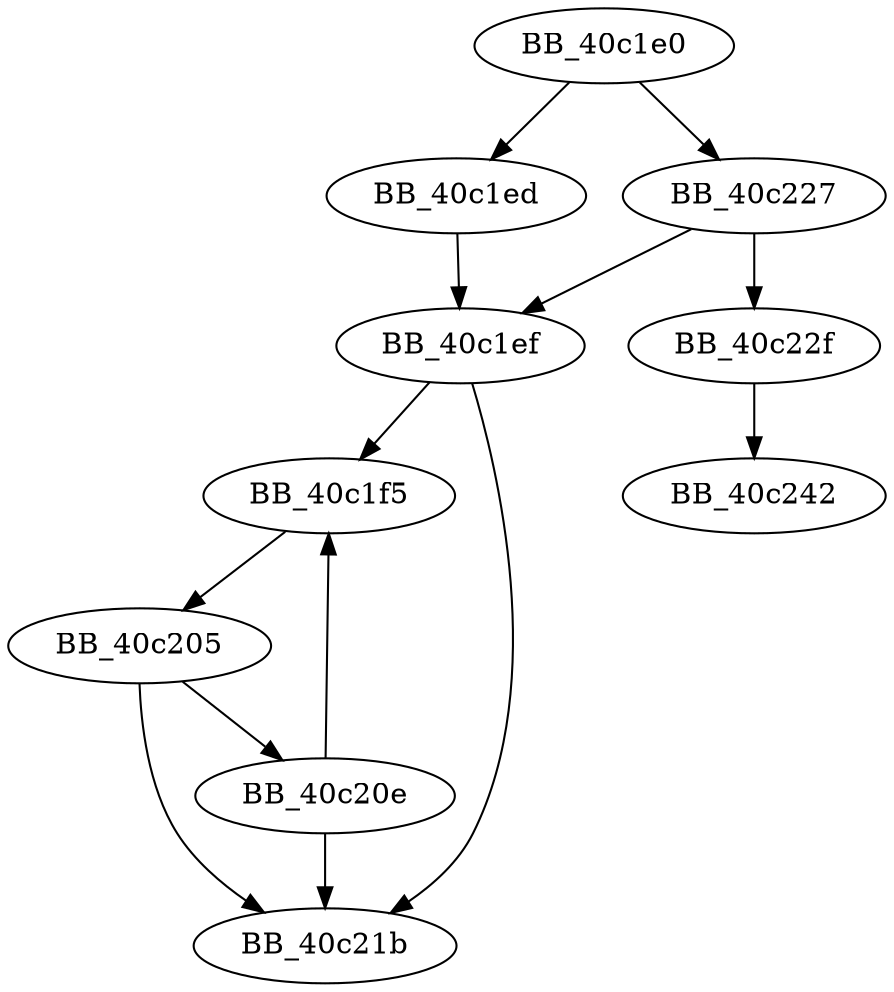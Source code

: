 DiGraph sub_40C1E0{
BB_40c1e0->BB_40c1ed
BB_40c1e0->BB_40c227
BB_40c1ed->BB_40c1ef
BB_40c1ef->BB_40c1f5
BB_40c1ef->BB_40c21b
BB_40c1f5->BB_40c205
BB_40c205->BB_40c20e
BB_40c205->BB_40c21b
BB_40c20e->BB_40c1f5
BB_40c20e->BB_40c21b
BB_40c227->BB_40c1ef
BB_40c227->BB_40c22f
BB_40c22f->BB_40c242
}
